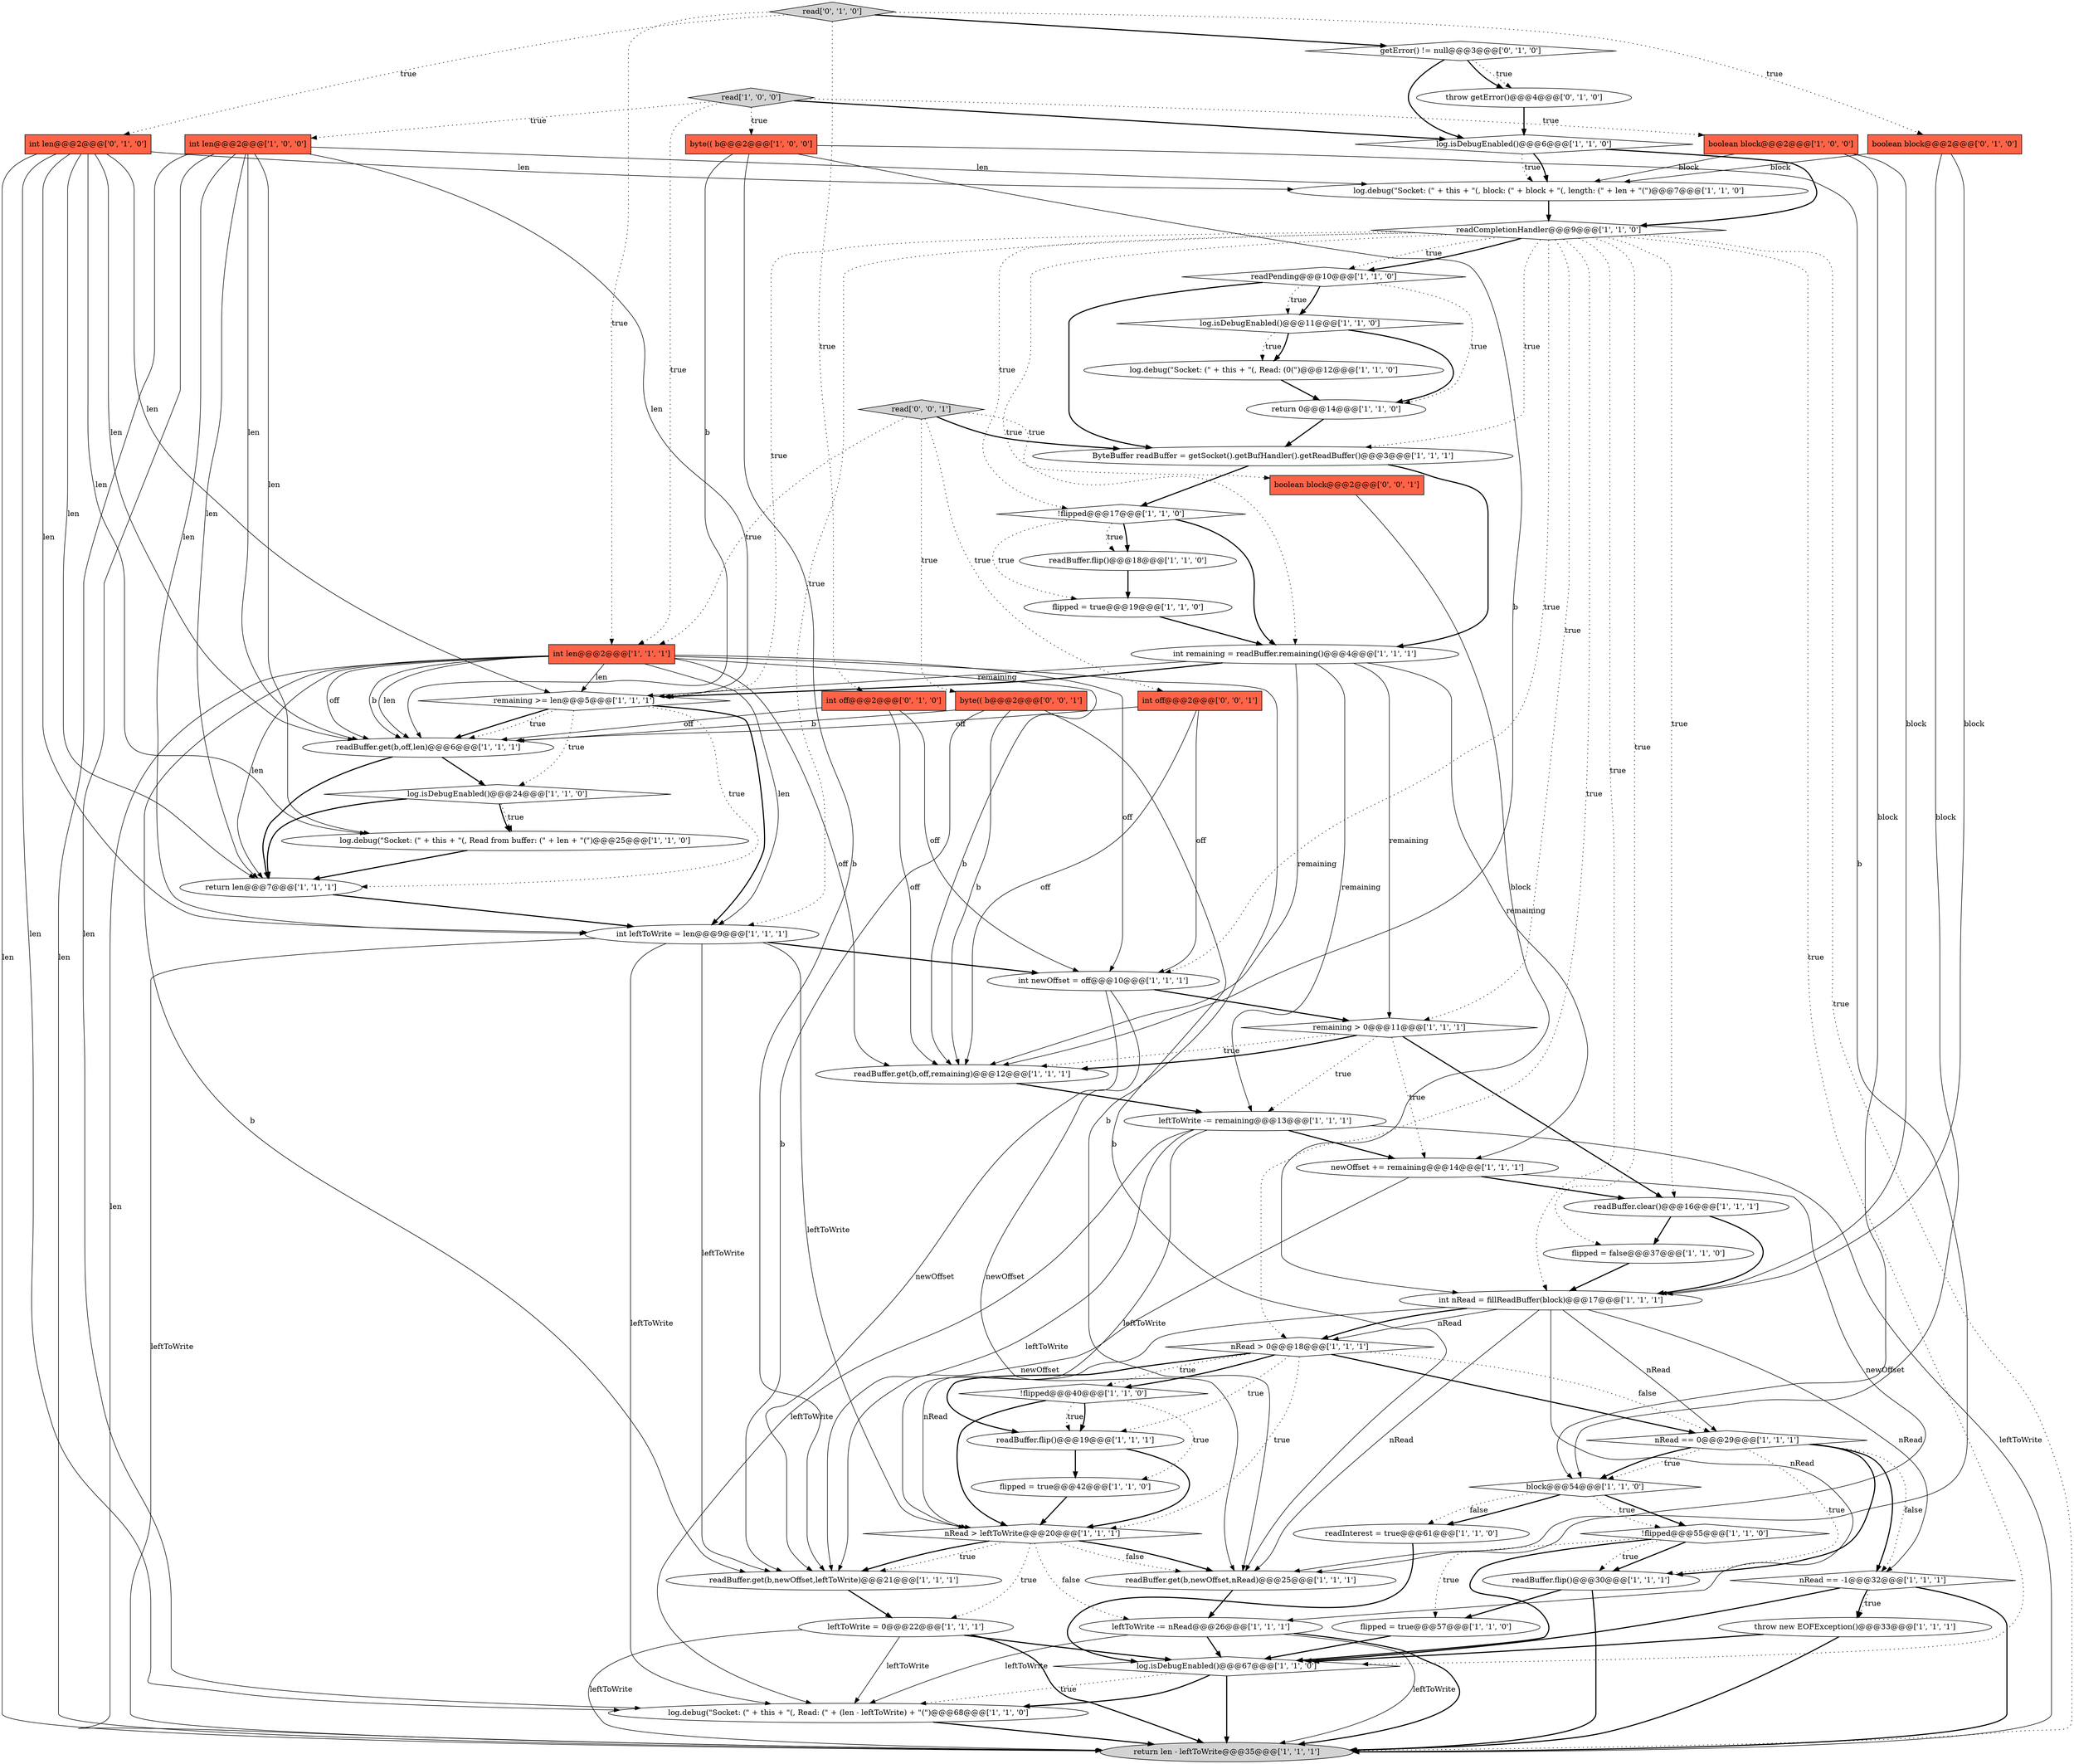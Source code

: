 digraph {
36 [style = filled, label = "byte(( b@@@2@@@['1', '0', '0']", fillcolor = tomato, shape = box image = "AAA0AAABBB1BBB"];
20 [style = filled, label = "return 0@@@14@@@['1', '1', '0']", fillcolor = white, shape = ellipse image = "AAA0AAABBB1BBB"];
49 [style = filled, label = "int leftToWrite = len@@@9@@@['1', '1', '1']", fillcolor = white, shape = ellipse image = "AAA0AAABBB1BBB"];
55 [style = filled, label = "getError() != null@@@3@@@['0', '1', '0']", fillcolor = white, shape = diamond image = "AAA1AAABBB2BBB"];
13 [style = filled, label = "nRead == 0@@@29@@@['1', '1', '1']", fillcolor = white, shape = diamond image = "AAA0AAABBB1BBB"];
26 [style = filled, label = "block@@@54@@@['1', '1', '0']", fillcolor = white, shape = diamond image = "AAA0AAABBB1BBB"];
38 [style = filled, label = "nRead == -1@@@32@@@['1', '1', '1']", fillcolor = white, shape = diamond image = "AAA0AAABBB1BBB"];
7 [style = filled, label = "readPending@@@10@@@['1', '1', '0']", fillcolor = white, shape = diamond image = "AAA0AAABBB1BBB"];
8 [style = filled, label = "readBuffer.get(b,newOffset,leftToWrite)@@@21@@@['1', '1', '1']", fillcolor = white, shape = ellipse image = "AAA0AAABBB1BBB"];
2 [style = filled, label = "log.debug(\"Socket: (\" + this + \"(, Read: (\" + (len - leftToWrite) + \"(\")@@@68@@@['1', '1', '0']", fillcolor = white, shape = ellipse image = "AAA0AAABBB1BBB"];
31 [style = filled, label = "boolean block@@@2@@@['1', '0', '0']", fillcolor = tomato, shape = box image = "AAA0AAABBB1BBB"];
48 [style = filled, label = "readCompletionHandler@@@9@@@['1', '1', '0']", fillcolor = white, shape = diamond image = "AAA0AAABBB1BBB"];
17 [style = filled, label = "!flipped@@@17@@@['1', '1', '0']", fillcolor = white, shape = diamond image = "AAA0AAABBB1BBB"];
21 [style = filled, label = "int remaining = readBuffer.remaining()@@@4@@@['1', '1', '1']", fillcolor = white, shape = ellipse image = "AAA0AAABBB1BBB"];
29 [style = filled, label = "remaining > 0@@@11@@@['1', '1', '1']", fillcolor = white, shape = diamond image = "AAA0AAABBB1BBB"];
35 [style = filled, label = "readBuffer.clear()@@@16@@@['1', '1', '1']", fillcolor = white, shape = ellipse image = "AAA0AAABBB1BBB"];
41 [style = filled, label = "log.isDebugEnabled()@@@11@@@['1', '1', '0']", fillcolor = white, shape = diamond image = "AAA0AAABBB1BBB"];
43 [style = filled, label = "log.debug(\"Socket: (\" + this + \"(, Read from buffer: (\" + len + \"(\")@@@25@@@['1', '1', '0']", fillcolor = white, shape = ellipse image = "AAA0AAABBB1BBB"];
23 [style = filled, label = "throw new EOFException()@@@33@@@['1', '1', '1']", fillcolor = white, shape = ellipse image = "AAA0AAABBB1BBB"];
10 [style = filled, label = "newOffset += remaining@@@14@@@['1', '1', '1']", fillcolor = white, shape = ellipse image = "AAA0AAABBB1BBB"];
45 [style = filled, label = "remaining >= len@@@5@@@['1', '1', '1']", fillcolor = white, shape = diamond image = "AAA0AAABBB1BBB"];
11 [style = filled, label = "int newOffset = off@@@10@@@['1', '1', '1']", fillcolor = white, shape = ellipse image = "AAA0AAABBB1BBB"];
3 [style = filled, label = "readInterest = true@@@61@@@['1', '1', '0']", fillcolor = white, shape = ellipse image = "AAA0AAABBB1BBB"];
47 [style = filled, label = "int len@@@2@@@['1', '1', '1']", fillcolor = tomato, shape = box image = "AAA0AAABBB1BBB"];
40 [style = filled, label = "readBuffer.flip()@@@30@@@['1', '1', '1']", fillcolor = white, shape = ellipse image = "AAA0AAABBB1BBB"];
30 [style = filled, label = "flipped = true@@@42@@@['1', '1', '0']", fillcolor = white, shape = ellipse image = "AAA0AAABBB1BBB"];
27 [style = filled, label = "leftToWrite = 0@@@22@@@['1', '1', '1']", fillcolor = white, shape = ellipse image = "AAA0AAABBB1BBB"];
14 [style = filled, label = "int len@@@2@@@['1', '0', '0']", fillcolor = tomato, shape = box image = "AAA0AAABBB1BBB"];
51 [style = filled, label = "boolean block@@@2@@@['0', '1', '0']", fillcolor = tomato, shape = box image = "AAA0AAABBB2BBB"];
53 [style = filled, label = "int off@@@2@@@['0', '1', '0']", fillcolor = tomato, shape = box image = "AAA0AAABBB2BBB"];
56 [style = filled, label = "read['0', '1', '0']", fillcolor = lightgray, shape = diamond image = "AAA0AAABBB2BBB"];
39 [style = filled, label = "int nRead = fillReadBuffer(block)@@@17@@@['1', '1', '1']", fillcolor = white, shape = ellipse image = "AAA0AAABBB1BBB"];
46 [style = filled, label = "ByteBuffer readBuffer = getSocket().getBufHandler().getReadBuffer()@@@3@@@['1', '1', '1']", fillcolor = white, shape = ellipse image = "AAA0AAABBB1BBB"];
37 [style = filled, label = "nRead > leftToWrite@@@20@@@['1', '1', '1']", fillcolor = white, shape = diamond image = "AAA0AAABBB1BBB"];
5 [style = filled, label = "log.debug(\"Socket: (\" + this + \"(, Read: (0(\")@@@12@@@['1', '1', '0']", fillcolor = white, shape = ellipse image = "AAA0AAABBB1BBB"];
15 [style = filled, label = "return len@@@7@@@['1', '1', '1']", fillcolor = white, shape = ellipse image = "AAA0AAABBB1BBB"];
44 [style = filled, label = "!flipped@@@40@@@['1', '1', '0']", fillcolor = white, shape = diamond image = "AAA0AAABBB1BBB"];
22 [style = filled, label = "readBuffer.get(b,off,len)@@@6@@@['1', '1', '1']", fillcolor = white, shape = ellipse image = "AAA0AAABBB1BBB"];
0 [style = filled, label = "log.debug(\"Socket: (\" + this + \"(, block: (\" + block + \"(, length: (\" + len + \"(\")@@@7@@@['1', '1', '0']", fillcolor = white, shape = ellipse image = "AAA0AAABBB1BBB"];
28 [style = filled, label = "leftToWrite -= nRead@@@26@@@['1', '1', '1']", fillcolor = white, shape = ellipse image = "AAA0AAABBB1BBB"];
6 [style = filled, label = "log.isDebugEnabled()@@@6@@@['1', '1', '0']", fillcolor = white, shape = diamond image = "AAA0AAABBB1BBB"];
42 [style = filled, label = "flipped = true@@@57@@@['1', '1', '0']", fillcolor = white, shape = ellipse image = "AAA0AAABBB1BBB"];
32 [style = filled, label = "log.isDebugEnabled()@@@24@@@['1', '1', '0']", fillcolor = white, shape = diamond image = "AAA0AAABBB1BBB"];
18 [style = filled, label = "readBuffer.flip()@@@19@@@['1', '1', '1']", fillcolor = white, shape = ellipse image = "AAA0AAABBB1BBB"];
34 [style = filled, label = "leftToWrite -= remaining@@@13@@@['1', '1', '1']", fillcolor = white, shape = ellipse image = "AAA0AAABBB1BBB"];
19 [style = filled, label = "log.isDebugEnabled()@@@67@@@['1', '1', '0']", fillcolor = white, shape = diamond image = "AAA0AAABBB1BBB"];
54 [style = filled, label = "int len@@@2@@@['0', '1', '0']", fillcolor = tomato, shape = box image = "AAA0AAABBB2BBB"];
57 [style = filled, label = "boolean block@@@2@@@['0', '0', '1']", fillcolor = tomato, shape = box image = "AAA0AAABBB3BBB"];
24 [style = filled, label = "readBuffer.get(b,off,remaining)@@@12@@@['1', '1', '1']", fillcolor = white, shape = ellipse image = "AAA0AAABBB1BBB"];
58 [style = filled, label = "byte(( b@@@2@@@['0', '0', '1']", fillcolor = tomato, shape = box image = "AAA0AAABBB3BBB"];
4 [style = filled, label = "readBuffer.get(b,newOffset,nRead)@@@25@@@['1', '1', '1']", fillcolor = white, shape = ellipse image = "AAA0AAABBB1BBB"];
25 [style = filled, label = "read['1', '0', '0']", fillcolor = lightgray, shape = diamond image = "AAA0AAABBB1BBB"];
52 [style = filled, label = "throw getError()@@@4@@@['0', '1', '0']", fillcolor = white, shape = ellipse image = "AAA1AAABBB2BBB"];
50 [style = filled, label = "return len - leftToWrite@@@35@@@['1', '1', '1']", fillcolor = lightgray, shape = ellipse image = "AAA0AAABBB1BBB"];
16 [style = filled, label = "flipped = false@@@37@@@['1', '1', '0']", fillcolor = white, shape = ellipse image = "AAA0AAABBB1BBB"];
12 [style = filled, label = "nRead > 0@@@18@@@['1', '1', '1']", fillcolor = white, shape = diamond image = "AAA0AAABBB1BBB"];
1 [style = filled, label = "readBuffer.flip()@@@18@@@['1', '1', '0']", fillcolor = white, shape = ellipse image = "AAA0AAABBB1BBB"];
33 [style = filled, label = "!flipped@@@55@@@['1', '1', '0']", fillcolor = white, shape = diamond image = "AAA0AAABBB1BBB"];
59 [style = filled, label = "int off@@@2@@@['0', '0', '1']", fillcolor = tomato, shape = box image = "AAA0AAABBB3BBB"];
60 [style = filled, label = "read['0', '0', '1']", fillcolor = lightgray, shape = diamond image = "AAA0AAABBB3BBB"];
9 [style = filled, label = "flipped = true@@@19@@@['1', '1', '0']", fillcolor = white, shape = ellipse image = "AAA0AAABBB1BBB"];
47->22 [style = solid, label="len"];
11->29 [style = bold, label=""];
49->11 [style = bold, label=""];
14->50 [style = solid, label="len"];
59->11 [style = solid, label="off"];
17->21 [style = bold, label=""];
58->22 [style = solid, label="b"];
47->4 [style = solid, label="b"];
29->10 [style = dotted, label="true"];
14->0 [style = solid, label="len"];
44->30 [style = dotted, label="true"];
60->57 [style = dotted, label="true"];
47->22 [style = solid, label="off"];
47->8 [style = solid, label="b"];
38->23 [style = dotted, label="true"];
39->13 [style = solid, label="nRead"];
25->36 [style = dotted, label="true"];
21->45 [style = solid, label="remaining"];
56->47 [style = dotted, label="true"];
33->42 [style = dotted, label="true"];
31->0 [style = solid, label="block"];
54->15 [style = solid, label="len"];
54->50 [style = solid, label="len"];
13->38 [style = bold, label=""];
13->26 [style = dotted, label="true"];
41->5 [style = dotted, label="true"];
48->46 [style = dotted, label="true"];
32->43 [style = dotted, label="true"];
48->11 [style = dotted, label="true"];
26->3 [style = dotted, label="false"];
44->37 [style = bold, label=""];
7->41 [style = bold, label=""];
59->22 [style = solid, label="off"];
20->46 [style = bold, label=""];
34->10 [style = bold, label=""];
48->39 [style = dotted, label="true"];
37->4 [style = bold, label=""];
44->18 [style = dotted, label="true"];
14->43 [style = solid, label="len"];
37->28 [style = dotted, label="false"];
27->19 [style = bold, label=""];
51->39 [style = solid, label="block"];
17->1 [style = bold, label=""];
6->48 [style = bold, label=""];
13->26 [style = bold, label=""];
38->50 [style = bold, label=""];
40->50 [style = bold, label=""];
16->39 [style = bold, label=""];
15->49 [style = bold, label=""];
1->9 [style = bold, label=""];
44->18 [style = bold, label=""];
47->11 [style = solid, label="off"];
12->13 [style = dotted, label="false"];
28->50 [style = solid, label="leftToWrite"];
17->1 [style = dotted, label="true"];
7->41 [style = dotted, label="true"];
60->59 [style = dotted, label="true"];
48->7 [style = dotted, label="true"];
38->19 [style = bold, label=""];
28->19 [style = bold, label=""];
49->37 [style = solid, label="leftToWrite"];
56->55 [style = bold, label=""];
46->21 [style = bold, label=""];
54->43 [style = solid, label="len"];
27->2 [style = solid, label="leftToWrite"];
54->22 [style = solid, label="len"];
49->2 [style = solid, label="leftToWrite"];
39->28 [style = solid, label="nRead"];
7->46 [style = bold, label=""];
43->15 [style = bold, label=""];
8->27 [style = bold, label=""];
31->26 [style = solid, label="block"];
12->13 [style = bold, label=""];
6->0 [style = dotted, label="true"];
60->47 [style = dotted, label="true"];
55->52 [style = dotted, label="true"];
25->14 [style = dotted, label="true"];
19->50 [style = bold, label=""];
58->4 [style = solid, label="b"];
38->23 [style = bold, label=""];
56->54 [style = dotted, label="true"];
55->6 [style = bold, label=""];
36->22 [style = solid, label="b"];
12->18 [style = bold, label=""];
37->27 [style = dotted, label="true"];
33->40 [style = bold, label=""];
12->44 [style = bold, label=""];
19->2 [style = bold, label=""];
55->52 [style = bold, label=""];
10->8 [style = solid, label="newOffset"];
26->3 [style = bold, label=""];
41->5 [style = bold, label=""];
39->37 [style = solid, label="nRead"];
21->45 [style = bold, label=""];
18->30 [style = bold, label=""];
34->2 [style = solid, label="leftToWrite"];
48->29 [style = dotted, label="true"];
21->10 [style = solid, label="remaining"];
14->49 [style = solid, label="len"];
47->24 [style = solid, label="b"];
33->40 [style = dotted, label="true"];
48->7 [style = bold, label=""];
47->50 [style = solid, label="len"];
29->24 [style = dotted, label="true"];
48->50 [style = dotted, label="true"];
40->42 [style = bold, label=""];
47->45 [style = solid, label="len"];
36->4 [style = solid, label="b"];
58->24 [style = solid, label="b"];
23->50 [style = bold, label=""];
29->35 [style = bold, label=""];
52->6 [style = bold, label=""];
6->0 [style = bold, label=""];
14->2 [style = solid, label="len"];
48->49 [style = dotted, label="true"];
56->51 [style = dotted, label="true"];
0->48 [style = bold, label=""];
26->33 [style = bold, label=""];
25->31 [style = dotted, label="true"];
39->12 [style = solid, label="nRead"];
17->9 [style = dotted, label="true"];
48->19 [style = dotted, label="true"];
14->45 [style = solid, label="len"];
21->24 [style = solid, label="remaining"];
21->29 [style = solid, label="remaining"];
31->39 [style = solid, label="block"];
29->34 [style = dotted, label="true"];
57->39 [style = solid, label="block"];
13->38 [style = dotted, label="false"];
14->15 [style = solid, label="len"];
22->32 [style = bold, label=""];
45->15 [style = dotted, label="true"];
19->2 [style = dotted, label="true"];
34->37 [style = solid, label="leftToWrite"];
11->4 [style = solid, label="newOffset"];
42->19 [style = bold, label=""];
14->22 [style = solid, label="len"];
3->19 [style = bold, label=""];
36->8 [style = solid, label="b"];
54->2 [style = solid, label="len"];
48->12 [style = dotted, label="true"];
26->33 [style = dotted, label="true"];
27->50 [style = solid, label="leftToWrite"];
45->22 [style = bold, label=""];
47->22 [style = solid, label="b"];
25->47 [style = dotted, label="true"];
25->6 [style = bold, label=""];
13->40 [style = dotted, label="true"];
37->4 [style = dotted, label="false"];
47->49 [style = solid, label="len"];
28->50 [style = bold, label=""];
53->22 [style = solid, label="off"];
12->18 [style = dotted, label="true"];
32->43 [style = bold, label=""];
53->11 [style = solid, label="off"];
48->35 [style = dotted, label="true"];
54->49 [style = solid, label="len"];
45->32 [style = dotted, label="true"];
24->34 [style = bold, label=""];
23->19 [style = bold, label=""];
30->37 [style = bold, label=""];
28->2 [style = solid, label="leftToWrite"];
10->35 [style = bold, label=""];
21->34 [style = solid, label="remaining"];
45->22 [style = dotted, label="true"];
51->0 [style = solid, label="block"];
60->46 [style = bold, label=""];
59->24 [style = solid, label="off"];
56->53 [style = dotted, label="true"];
9->21 [style = bold, label=""];
39->4 [style = solid, label="nRead"];
22->15 [style = bold, label=""];
34->50 [style = solid, label="leftToWrite"];
35->16 [style = bold, label=""];
35->39 [style = bold, label=""];
13->40 [style = bold, label=""];
45->49 [style = bold, label=""];
49->8 [style = solid, label="leftToWrite"];
37->8 [style = dotted, label="true"];
47->24 [style = solid, label="off"];
10->4 [style = solid, label="newOffset"];
39->38 [style = solid, label="nRead"];
51->26 [style = solid, label="block"];
60->58 [style = dotted, label="true"];
4->28 [style = bold, label=""];
39->12 [style = bold, label=""];
49->50 [style = solid, label="leftToWrite"];
46->17 [style = bold, label=""];
12->37 [style = dotted, label="true"];
54->0 [style = solid, label="len"];
5->20 [style = bold, label=""];
12->44 [style = dotted, label="true"];
48->45 [style = dotted, label="true"];
58->8 [style = solid, label="b"];
33->19 [style = bold, label=""];
18->37 [style = bold, label=""];
2->50 [style = bold, label=""];
29->24 [style = bold, label=""];
48->17 [style = dotted, label="true"];
48->16 [style = dotted, label="true"];
53->24 [style = solid, label="off"];
37->8 [style = bold, label=""];
27->50 [style = bold, label=""];
47->15 [style = solid, label="len"];
7->20 [style = dotted, label="true"];
32->15 [style = bold, label=""];
41->20 [style = bold, label=""];
11->8 [style = solid, label="newOffset"];
54->45 [style = solid, label="len"];
48->21 [style = dotted, label="true"];
34->8 [style = solid, label="leftToWrite"];
36->24 [style = solid, label="b"];
}
